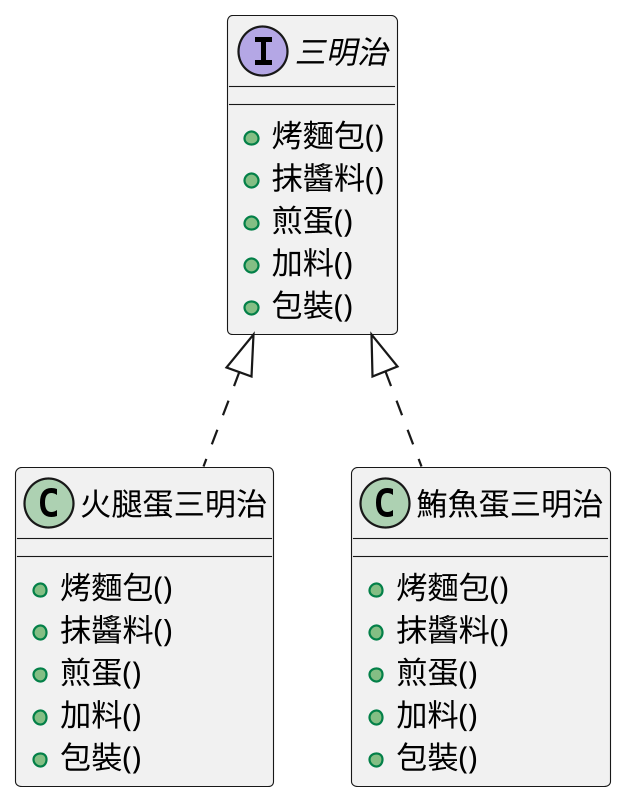 @startuml

scale 800*800

skinparam defaultFontName "Noto Sans CJK TC Regular"

interface 三明治 {
	+ 烤麵包()
	+ 抹醬料()
	+ 煎蛋()
	+ 加料()
	+ 包裝()
}

class 火腿蛋三明治 {
	+ 烤麵包()
	+ 抹醬料()
	+ 煎蛋()
	+ 加料()
	+ 包裝()
}

class 鮪魚蛋三明治 {
	+ 烤麵包()
	+ 抹醬料()
	+ 煎蛋()
	+ 加料()
	+ 包裝()
}

三明治 <|.. 火腿蛋三明治
三明治 <|.. 鮪魚蛋三明治

@enduml